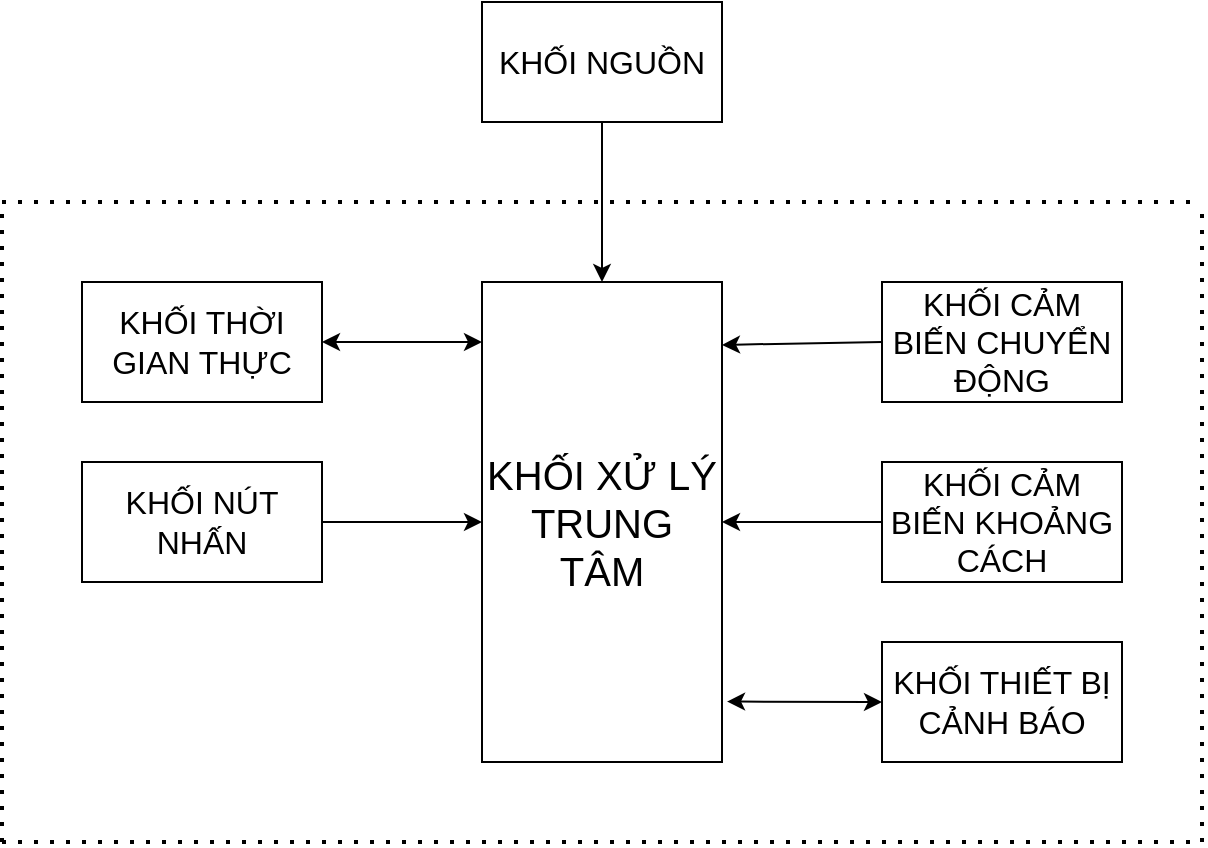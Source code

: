 <mxfile version="24.8.4">
  <diagram name="Trang-1" id="Nnuq4VhlfoYFkCscUtnF">
    <mxGraphModel dx="984" dy="521" grid="1" gridSize="10" guides="1" tooltips="1" connect="1" arrows="1" fold="1" page="1" pageScale="1" pageWidth="827" pageHeight="1169" math="0" shadow="0">
      <root>
        <mxCell id="0" />
        <mxCell id="1" parent="0" />
        <mxCell id="ZRX1TGbW8Qhc08zs1260-1" value="&lt;font style=&quot;font-size: 20px;&quot;&gt;KHỐI XỬ LÝ TRUNG TÂM&lt;/font&gt;" style="rounded=0;whiteSpace=wrap;html=1;" vertex="1" parent="1">
          <mxGeometry x="360" y="200" width="120" height="240" as="geometry" />
        </mxCell>
        <mxCell id="ZRX1TGbW8Qhc08zs1260-2" value="&lt;font style=&quot;font-size: 16px;&quot;&gt;KHỐI CẢM BIẾN CHUYỂN ĐỘNG&lt;/font&gt;" style="rounded=0;whiteSpace=wrap;html=1;" vertex="1" parent="1">
          <mxGeometry x="560" y="200" width="120" height="60" as="geometry" />
        </mxCell>
        <mxCell id="ZRX1TGbW8Qhc08zs1260-3" value="&lt;font style=&quot;font-size: 16px;&quot;&gt;KHỐI CẢM BIẾN KHOẢNG CÁCH&lt;/font&gt;" style="rounded=0;whiteSpace=wrap;html=1;" vertex="1" parent="1">
          <mxGeometry x="560" y="290" width="120" height="60" as="geometry" />
        </mxCell>
        <mxCell id="ZRX1TGbW8Qhc08zs1260-4" value="&lt;font style=&quot;font-size: 16px;&quot;&gt;KHỐI THỜI GIAN THỰC&lt;/font&gt;" style="rounded=0;whiteSpace=wrap;html=1;" vertex="1" parent="1">
          <mxGeometry x="160" y="200" width="120" height="60" as="geometry" />
        </mxCell>
        <mxCell id="ZRX1TGbW8Qhc08zs1260-5" value="&lt;font style=&quot;font-size: 16px;&quot;&gt;KHỐI NÚT NHẤN&lt;/font&gt;" style="rounded=0;whiteSpace=wrap;html=1;" vertex="1" parent="1">
          <mxGeometry x="160" y="290" width="120" height="60" as="geometry" />
        </mxCell>
        <mxCell id="ZRX1TGbW8Qhc08zs1260-18" value="" style="endArrow=classic;html=1;rounded=0;entryX=0;entryY=0.5;entryDx=0;entryDy=0;exitX=1;exitY=0.5;exitDx=0;exitDy=0;" edge="1" parent="1" source="ZRX1TGbW8Qhc08zs1260-5" target="ZRX1TGbW8Qhc08zs1260-1">
          <mxGeometry width="50" height="50" relative="1" as="geometry">
            <mxPoint x="290" y="340" as="sourcePoint" />
            <mxPoint x="340" y="290" as="targetPoint" />
          </mxGeometry>
        </mxCell>
        <mxCell id="ZRX1TGbW8Qhc08zs1260-19" value="" style="endArrow=classic;startArrow=classic;html=1;rounded=0;" edge="1" parent="1">
          <mxGeometry width="50" height="50" relative="1" as="geometry">
            <mxPoint x="280" y="230" as="sourcePoint" />
            <mxPoint x="360" y="230" as="targetPoint" />
          </mxGeometry>
        </mxCell>
        <mxCell id="ZRX1TGbW8Qhc08zs1260-21" value="" style="endArrow=classic;html=1;rounded=0;entryX=1;entryY=0.131;entryDx=0;entryDy=0;entryPerimeter=0;exitX=0;exitY=0.5;exitDx=0;exitDy=0;" edge="1" parent="1" source="ZRX1TGbW8Qhc08zs1260-2" target="ZRX1TGbW8Qhc08zs1260-1">
          <mxGeometry width="50" height="50" relative="1" as="geometry">
            <mxPoint x="520" y="220" as="sourcePoint" />
            <mxPoint x="570" y="170" as="targetPoint" />
          </mxGeometry>
        </mxCell>
        <mxCell id="ZRX1TGbW8Qhc08zs1260-22" value="" style="endArrow=classic;html=1;rounded=0;exitX=0;exitY=0.5;exitDx=0;exitDy=0;entryX=1;entryY=0.5;entryDx=0;entryDy=0;" edge="1" parent="1" source="ZRX1TGbW8Qhc08zs1260-3" target="ZRX1TGbW8Qhc08zs1260-1">
          <mxGeometry width="50" height="50" relative="1" as="geometry">
            <mxPoint x="510" y="345" as="sourcePoint" />
            <mxPoint x="482" y="330" as="targetPoint" />
          </mxGeometry>
        </mxCell>
        <mxCell id="ZRX1TGbW8Qhc08zs1260-23" value="&lt;font style=&quot;font-size: 16px;&quot;&gt;KHỐI THIẾT BỊ CẢNH BÁO&lt;/font&gt;" style="rounded=0;whiteSpace=wrap;html=1;" vertex="1" parent="1">
          <mxGeometry x="560" y="380" width="120" height="60" as="geometry" />
        </mxCell>
        <mxCell id="ZRX1TGbW8Qhc08zs1260-25" value="" style="endArrow=none;dashed=1;html=1;dashPattern=1 3;strokeWidth=2;rounded=0;" edge="1" parent="1">
          <mxGeometry width="50" height="50" relative="1" as="geometry">
            <mxPoint x="120" y="480" as="sourcePoint" />
            <mxPoint x="120" y="160" as="targetPoint" />
          </mxGeometry>
        </mxCell>
        <mxCell id="ZRX1TGbW8Qhc08zs1260-26" value="" style="endArrow=none;dashed=1;html=1;dashPattern=1 3;strokeWidth=2;rounded=0;" edge="1" parent="1">
          <mxGeometry width="50" height="50" relative="1" as="geometry">
            <mxPoint x="120" y="160" as="sourcePoint" />
            <mxPoint x="720" y="160" as="targetPoint" />
          </mxGeometry>
        </mxCell>
        <mxCell id="ZRX1TGbW8Qhc08zs1260-27" value="" style="endArrow=none;dashed=1;html=1;dashPattern=1 3;strokeWidth=2;rounded=0;" edge="1" parent="1">
          <mxGeometry width="50" height="50" relative="1" as="geometry">
            <mxPoint x="120" y="480" as="sourcePoint" />
            <mxPoint x="720" y="480" as="targetPoint" />
          </mxGeometry>
        </mxCell>
        <mxCell id="ZRX1TGbW8Qhc08zs1260-29" value="" style="endArrow=none;dashed=1;html=1;dashPattern=1 3;strokeWidth=2;rounded=0;" edge="1" parent="1">
          <mxGeometry width="50" height="50" relative="1" as="geometry">
            <mxPoint x="720" y="480" as="sourcePoint" />
            <mxPoint x="720" y="160" as="targetPoint" />
          </mxGeometry>
        </mxCell>
        <mxCell id="ZRX1TGbW8Qhc08zs1260-31" value="" style="endArrow=classic;html=1;rounded=0;entryX=0.5;entryY=0;entryDx=0;entryDy=0;" edge="1" parent="1" target="ZRX1TGbW8Qhc08zs1260-1">
          <mxGeometry width="50" height="50" relative="1" as="geometry">
            <mxPoint x="420" y="120" as="sourcePoint" />
            <mxPoint x="390" y="100" as="targetPoint" />
          </mxGeometry>
        </mxCell>
        <mxCell id="ZRX1TGbW8Qhc08zs1260-32" value="&lt;font style=&quot;font-size: 16px;&quot;&gt;KHỐI NGUỒN&lt;/font&gt;" style="rounded=0;whiteSpace=wrap;html=1;" vertex="1" parent="1">
          <mxGeometry x="360" y="60" width="120" height="60" as="geometry" />
        </mxCell>
        <mxCell id="ZRX1TGbW8Qhc08zs1260-33" value="" style="endArrow=classic;startArrow=classic;html=1;rounded=0;entryX=0;entryY=0.5;entryDx=0;entryDy=0;exitX=1.021;exitY=0.874;exitDx=0;exitDy=0;exitPerimeter=0;" edge="1" parent="1" source="ZRX1TGbW8Qhc08zs1260-1" target="ZRX1TGbW8Qhc08zs1260-23">
          <mxGeometry width="50" height="50" relative="1" as="geometry">
            <mxPoint x="480" y="420" as="sourcePoint" />
            <mxPoint x="530" y="370" as="targetPoint" />
          </mxGeometry>
        </mxCell>
      </root>
    </mxGraphModel>
  </diagram>
</mxfile>

